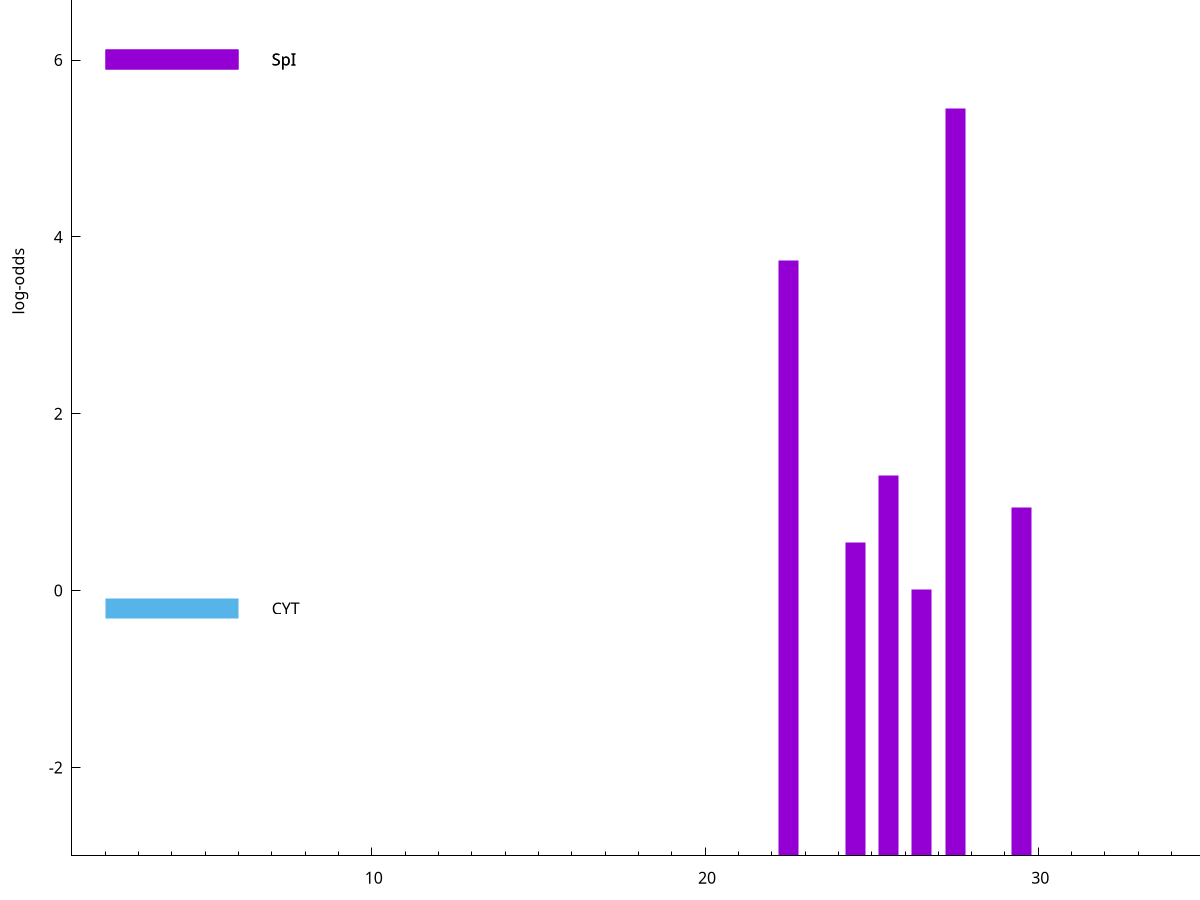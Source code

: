 set title "LipoP predictions for SRR4065689.gff"
set size 2., 1.4
set xrange [1:70] 
set mxtics 10
set yrange [-3:10]
set y2range [0:13]
set ylabel "log-odds"
set term postscript eps color solid "Helvetica" 30
set output "SRR4065689.gff34.eps"
set arrow from 2,6.00702 to 6,6.00702 nohead lt 1 lw 20
set label "SpI" at 7,6.00702
set arrow from 2,-0.200913 to 6,-0.200913 nohead lt 3 lw 20
set label "CYT" at 7,-0.200913
set arrow from 2,6.00702 to 6,6.00702 nohead lt 1 lw 20
set label "SpI" at 7,6.00702
# NOTE: The scores below are the log-odds scores with the threshold
# NOTE: subtracted (a hack to make gnuplot make the histogram all
# NOTE: look nice).
plot "-" axes x1y2 title "" with impulses lt 1 lw 20
27.500000 8.455300
22.500000 6.738160
25.500000 4.298500
29.500000 3.942741
24.500000 3.538836
26.500000 3.008153
e
exit

